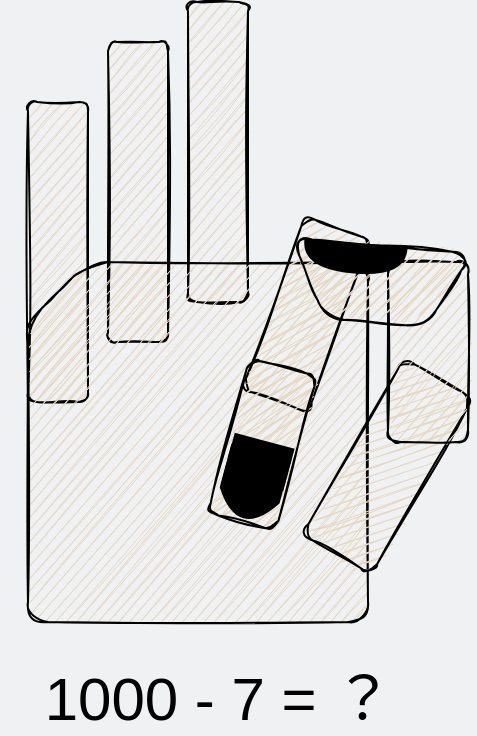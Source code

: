 <mxfile version="14.8.5" type="github"><diagram id="6u90DaFuYn3VD9rnDgml" name="Page-1"><mxGraphModel dx="946" dy="544" grid="0" gridSize="10" guides="1" tooltips="1" connect="1" arrows="1" fold="1" page="1" pageScale="1" pageWidth="500" pageHeight="500" background="#EFF1F3" math="0" shadow="0"><root><mxCell id="0"/><mxCell id="1" parent="0"/><mxCell id="s_CTp7GG0VBGL2wwIbJO-4" value="" style="rounded=1;whiteSpace=wrap;html=1;fillColor=#E6D7C2;sketch=1;" vertex="1" parent="1"><mxGeometry x="232" y="64" width="30" height="150" as="geometry"/></mxCell><mxCell id="s_CTp7GG0VBGL2wwIbJO-3" value="" style="rounded=1;whiteSpace=wrap;html=1;fillColor=#E6D7C2;sketch=1;" vertex="1" parent="1"><mxGeometry x="192" y="84" width="30" height="150" as="geometry"/></mxCell><mxCell id="s_CTp7GG0VBGL2wwIbJO-2" value="" style="rounded=1;whiteSpace=wrap;html=1;fillColor=#E6D7C2;sketch=1;" vertex="1" parent="1"><mxGeometry x="152" y="114" width="30" height="150" as="geometry"/></mxCell><mxCell id="s_CTp7GG0VBGL2wwIbJO-1" value="" style="shape=card;whiteSpace=wrap;html=1;rounded=1;fillColor=#E6D7C2;sketch=1;" vertex="1" parent="1"><mxGeometry x="152" y="194" width="170" height="180" as="geometry"/></mxCell><mxCell id="s_CTp7GG0VBGL2wwIbJO-5" value="" style="rounded=1;whiteSpace=wrap;html=1;rotation=20;gradientDirection=west;fillColor=#E6D7C2;sketch=1;" vertex="1" parent="1"><mxGeometry x="273.74" y="174.26" width="34.98" height="91.81" as="geometry"/></mxCell><mxCell id="s_CTp7GG0VBGL2wwIbJO-6" value="" style="rounded=1;whiteSpace=wrap;html=1;rotation=15;fillColor=#E6D7C2;sketch=1;" vertex="1" parent="1"><mxGeometry x="251.83" y="245.29" width="35" height="80" as="geometry"/></mxCell><mxCell id="s_CTp7GG0VBGL2wwIbJO-7" value="" style="rounded=1;whiteSpace=wrap;html=1;rotation=30;fillColor=#E6D7C2;sketch=1;" vertex="1" parent="1"><mxGeometry x="312" y="245.29" width="39.72" height="101.71" as="geometry"/></mxCell><mxCell id="s_CTp7GG0VBGL2wwIbJO-8" value="" style="rounded=1;whiteSpace=wrap;html=1;rotation=0;fillColor=#E6D7C2;sketch=1;" vertex="1" parent="1"><mxGeometry x="332" y="194" width="40" height="90" as="geometry"/></mxCell><mxCell id="s_CTp7GG0VBGL2wwIbJO-10" value="" style="shape=trapezoid;perimeter=trapezoidPerimeter;whiteSpace=wrap;html=1;fixedSize=1;rotation=-175;rounded=1;fillColor=#E6D7C2;sketch=1;" vertex="1" parent="1"><mxGeometry x="282.1" y="185.71" width="90.4" height="38.64" as="geometry"/></mxCell><mxCell id="s_CTp7GG0VBGL2wwIbJO-14" value="" style="shape=dataStorage;whiteSpace=wrap;html=1;fixedSize=1;rounded=1;strokeWidth=2;fillColor=#000000;rotation=-75;size=11.2;sketch=0;" vertex="1" parent="1"><mxGeometry x="248.76" y="292" width="30.34" height="29" as="geometry"/></mxCell><mxCell id="s_CTp7GG0VBGL2wwIbJO-15" value="" style="rounded=0;whiteSpace=wrap;html=1;strokeWidth=2;fillColor=#000000;rotation=15;sketch=0;" vertex="1" parent="1"><mxGeometry x="253" y="284" width="29" height="20" as="geometry"/></mxCell><mxCell id="s_CTp7GG0VBGL2wwIbJO-16" value="" style="shape=or;whiteSpace=wrap;html=1;rounded=1;strokeWidth=2;fillColor=#000000;rotation=95;sketch=0;" vertex="1" parent="1"><mxGeometry x="308.72" y="167.26" width="13.28" height="49.74" as="geometry"/></mxCell><mxCell id="s_CTp7GG0VBGL2wwIbJO-22" value="&lt;font style=&quot;font-size: 30px&quot;&gt;1000 - 7 = ？&lt;/font&gt;" style="text;html=1;strokeColor=none;fillColor=none;align=center;verticalAlign=middle;whiteSpace=wrap;rounded=0;sketch=0;" vertex="1" parent="1"><mxGeometry x="138.5" y="402" width="217" height="20" as="geometry"/></mxCell></root></mxGraphModel></diagram></mxfile>